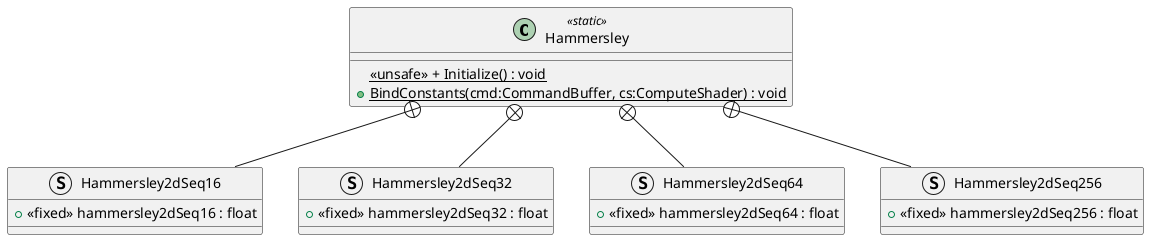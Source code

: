 @startuml
class Hammersley <<static>> {
    <<unsafe>> + {static} Initialize() : void
    + {static} BindConstants(cmd:CommandBuffer, cs:ComputeShader) : void
}
struct Hammersley2dSeq16 {
    + <<fixed>> hammersley2dSeq16 : float
}
struct Hammersley2dSeq32 {
    + <<fixed>> hammersley2dSeq32 : float
}
struct Hammersley2dSeq64 {
    + <<fixed>> hammersley2dSeq64 : float
}
struct Hammersley2dSeq256 {
    + <<fixed>> hammersley2dSeq256 : float
}
Hammersley +-- Hammersley2dSeq16
Hammersley +-- Hammersley2dSeq32
Hammersley +-- Hammersley2dSeq64
Hammersley +-- Hammersley2dSeq256
@enduml
